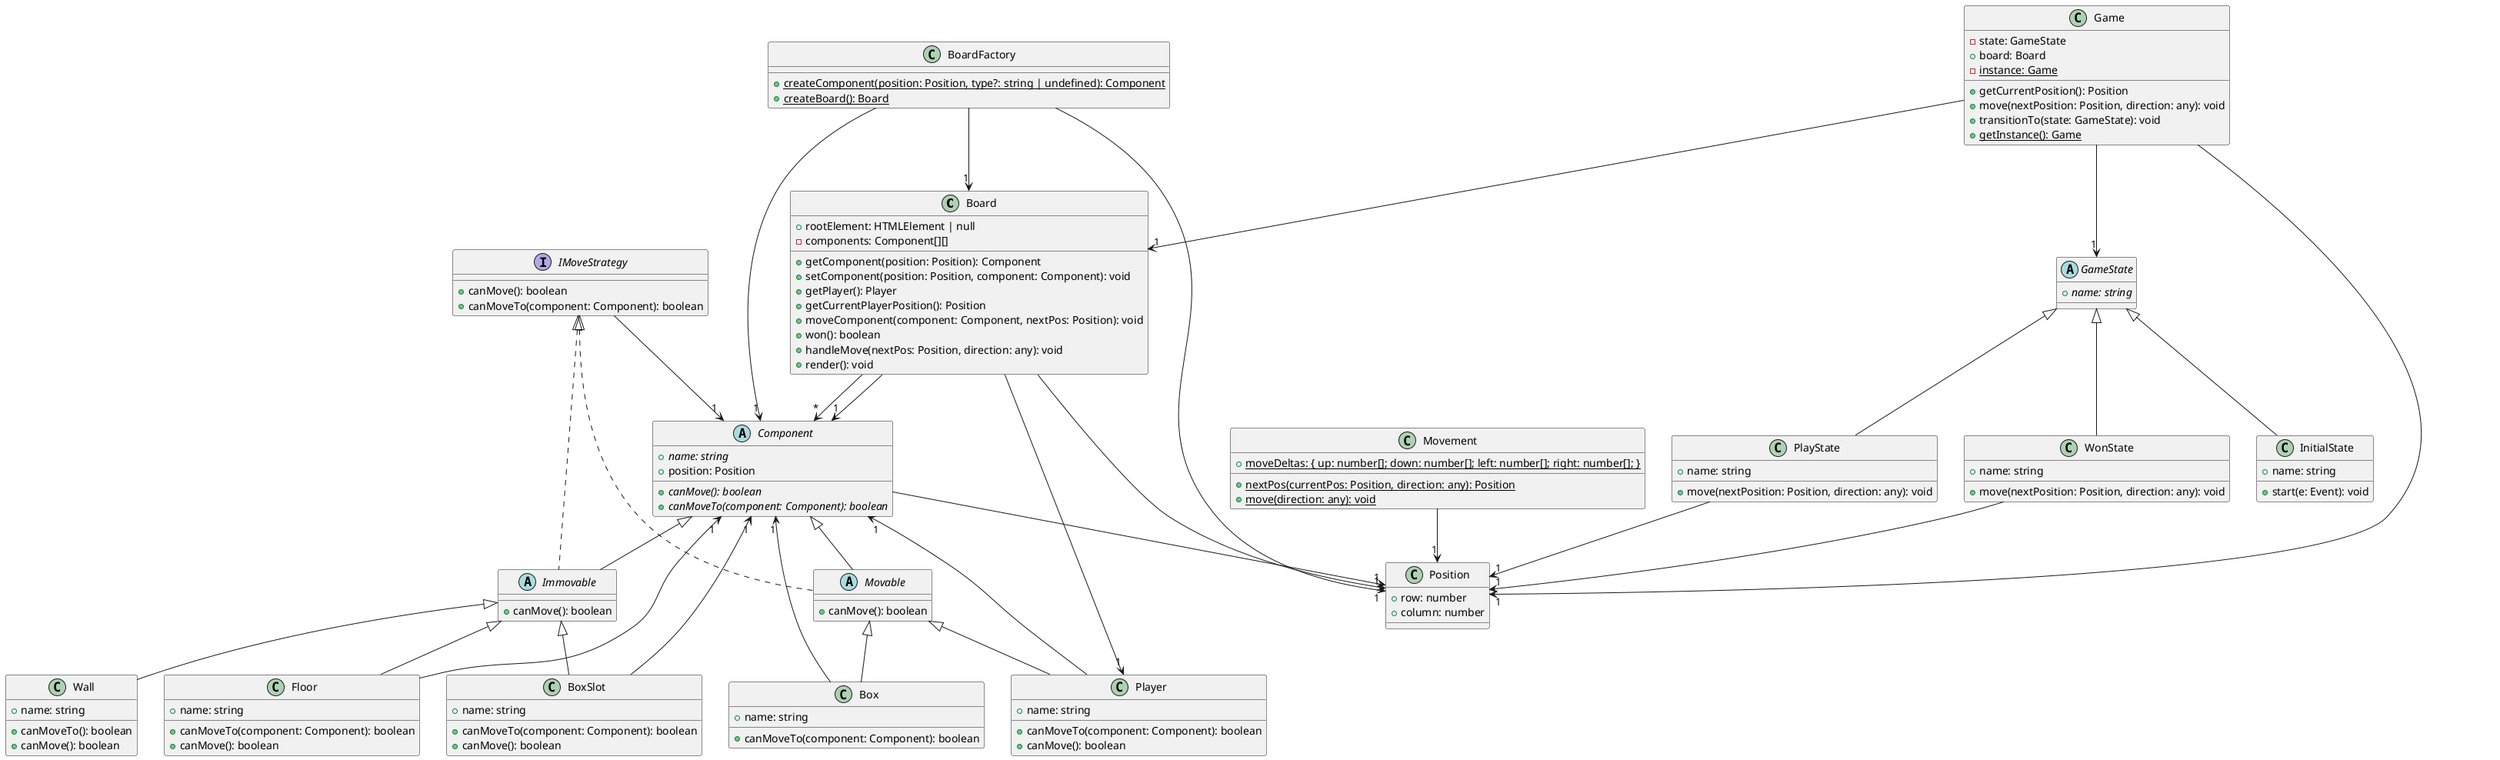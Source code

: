 @startuml
class Board {
    +rootElement: HTMLElement | null
    -components: Component[][]
    +getComponent(position: Position): Component
    +setComponent(position: Position, component: Component): void
    +getPlayer(): Player
    +getCurrentPlayerPosition(): Position
    +moveComponent(component: Component, nextPos: Position): void
    +won(): boolean
    +handleMove(nextPos: Position, direction: any): void
    +render(): void
}
class BoardFactory {
    +{static} createComponent(position: Position, type?: string | undefined): Component
    +{static} createBoard(): Board
}
abstract class Component {
    +{abstract} name: string
    +position: Position
    +{abstract} canMove(): boolean
    +{abstract} canMoveTo(component: Component): boolean
}
class Box extends Movable {
    +name: string
    +canMoveTo(component: Component): boolean
}
class BoxSlot extends Immovable {
    +name: string
    +canMoveTo(component: Component): boolean
    +canMove(): boolean
}
class Floor extends Immovable {
    +name: string
    +canMoveTo(component: Component): boolean
    +canMove(): boolean
}
class Player extends Movable {
    +name: string
    +canMoveTo(component: Component): boolean
    +canMove(): boolean
}
class Wall extends Immovable {
    +name: string
    +canMoveTo(): boolean
    +canMove(): boolean
}
class Game {
    -state: GameState
    +board: Board
    +getCurrentPosition(): Position
    +move(nextPosition: Position, direction: any): void
    +transitionTo(state: GameState): void
    -{static} instance: Game
    +{static} getInstance(): Game
}
class Movement {
    +{static} moveDeltas: { up: number[]; down: number[]; left: number[]; right: number[]; }
    +{static} nextPos(currentPos: Position, direction: any): Position
    +{static} move(direction: any): void
}
abstract class Immovable extends Component implements IMoveStrategy {
    +canMove(): boolean
}
interface IMoveStrategy {
    +canMove(): boolean
    +canMoveTo(component: Component): boolean
}
abstract class Movable extends Component implements IMoveStrategy {
    +canMove(): boolean
}
class Position {
    +row: number
    +column: number
}
abstract class GameState {
    +{abstract} name: string
}
class InitialState extends GameState {
    +name: string
    +start(e: Event): void
}
class PlayState extends GameState {
    +name: string
    +move(nextPosition: Position, direction: any): void
}
class WonState extends GameState {
    +name: string
    +move(nextPosition: Position, direction: any): void
}
Board --> "*" Component
Board --> "1" Position
Board --> "1" Component
Board --> "1" Player
BoardFactory --> "1" Position
BoardFactory --> "1" Component
BoardFactory --> "1" Board
Component --> "1" Position
Box --> "1" Component
BoxSlot --> "1" Component
Floor --> "1" Component
Player --> "1" Component
Game --> "1" GameState
Game --> "1" Board
Game --> "1" Position
Movement --> "1" Position
IMoveStrategy --> "1" Component
PlayState --> "1" Position
WonState --> "1" Position
@enduml